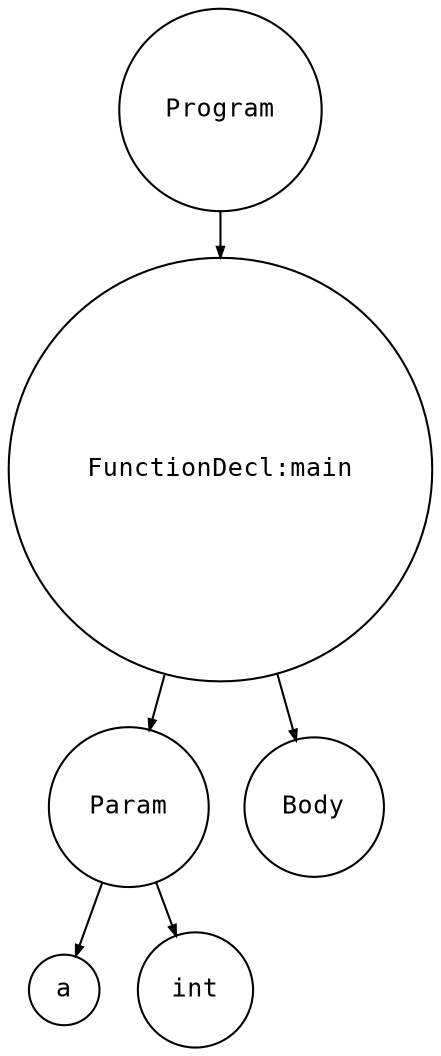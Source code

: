 digraph astgraph {
  node [shape=circle, fontsize=12, fontname="Courier", height=.1];
  ranksep=.3;
  edge [arrowsize=.5]

  node1 [label="Program"]
  node2 [label="FunctionDecl:main"]
  node3 [label="Param"]
  node4 [label="a"]
  node3 -> node4
  node5 [label="int"]
  node3 -> node5
  node2 -> node3
  node6 [label="Body"]
  node2 -> node6
  node1 -> node2
}
